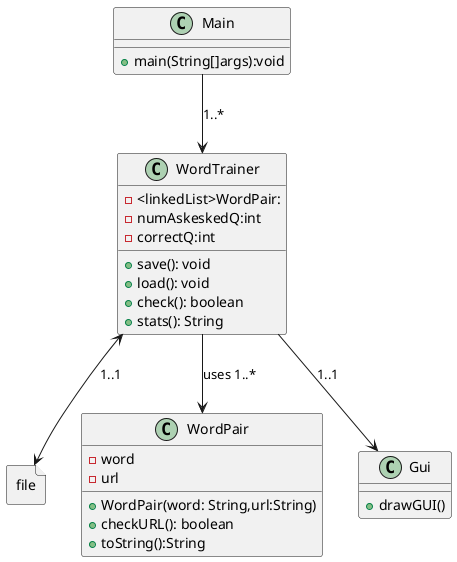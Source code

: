 @startuml
'https://plantuml.com/sequence-diagram

class Main{
    +main(String[]args):void
}
class WordTrainer {
    -<linkedList>WordPair:
    -numAskeskedQ:int
    -correctQ:int


    +save(): void
    +load(): void
    +check(): boolean
    +stats(): String
}

class WordPair {
    - word
    - url
    +WordPair(word: String,url:String)
    +checkURL(): boolean
    + toString():String


}

class Gui {
    + drawGUI()

}

file file{

}

WordTrainer --> WordPair: uses 1..*
WordTrainer --> Gui:1..1
WordTrainer <--> file:1..1
Main -->WordTrainer: 1..*


@enduml
